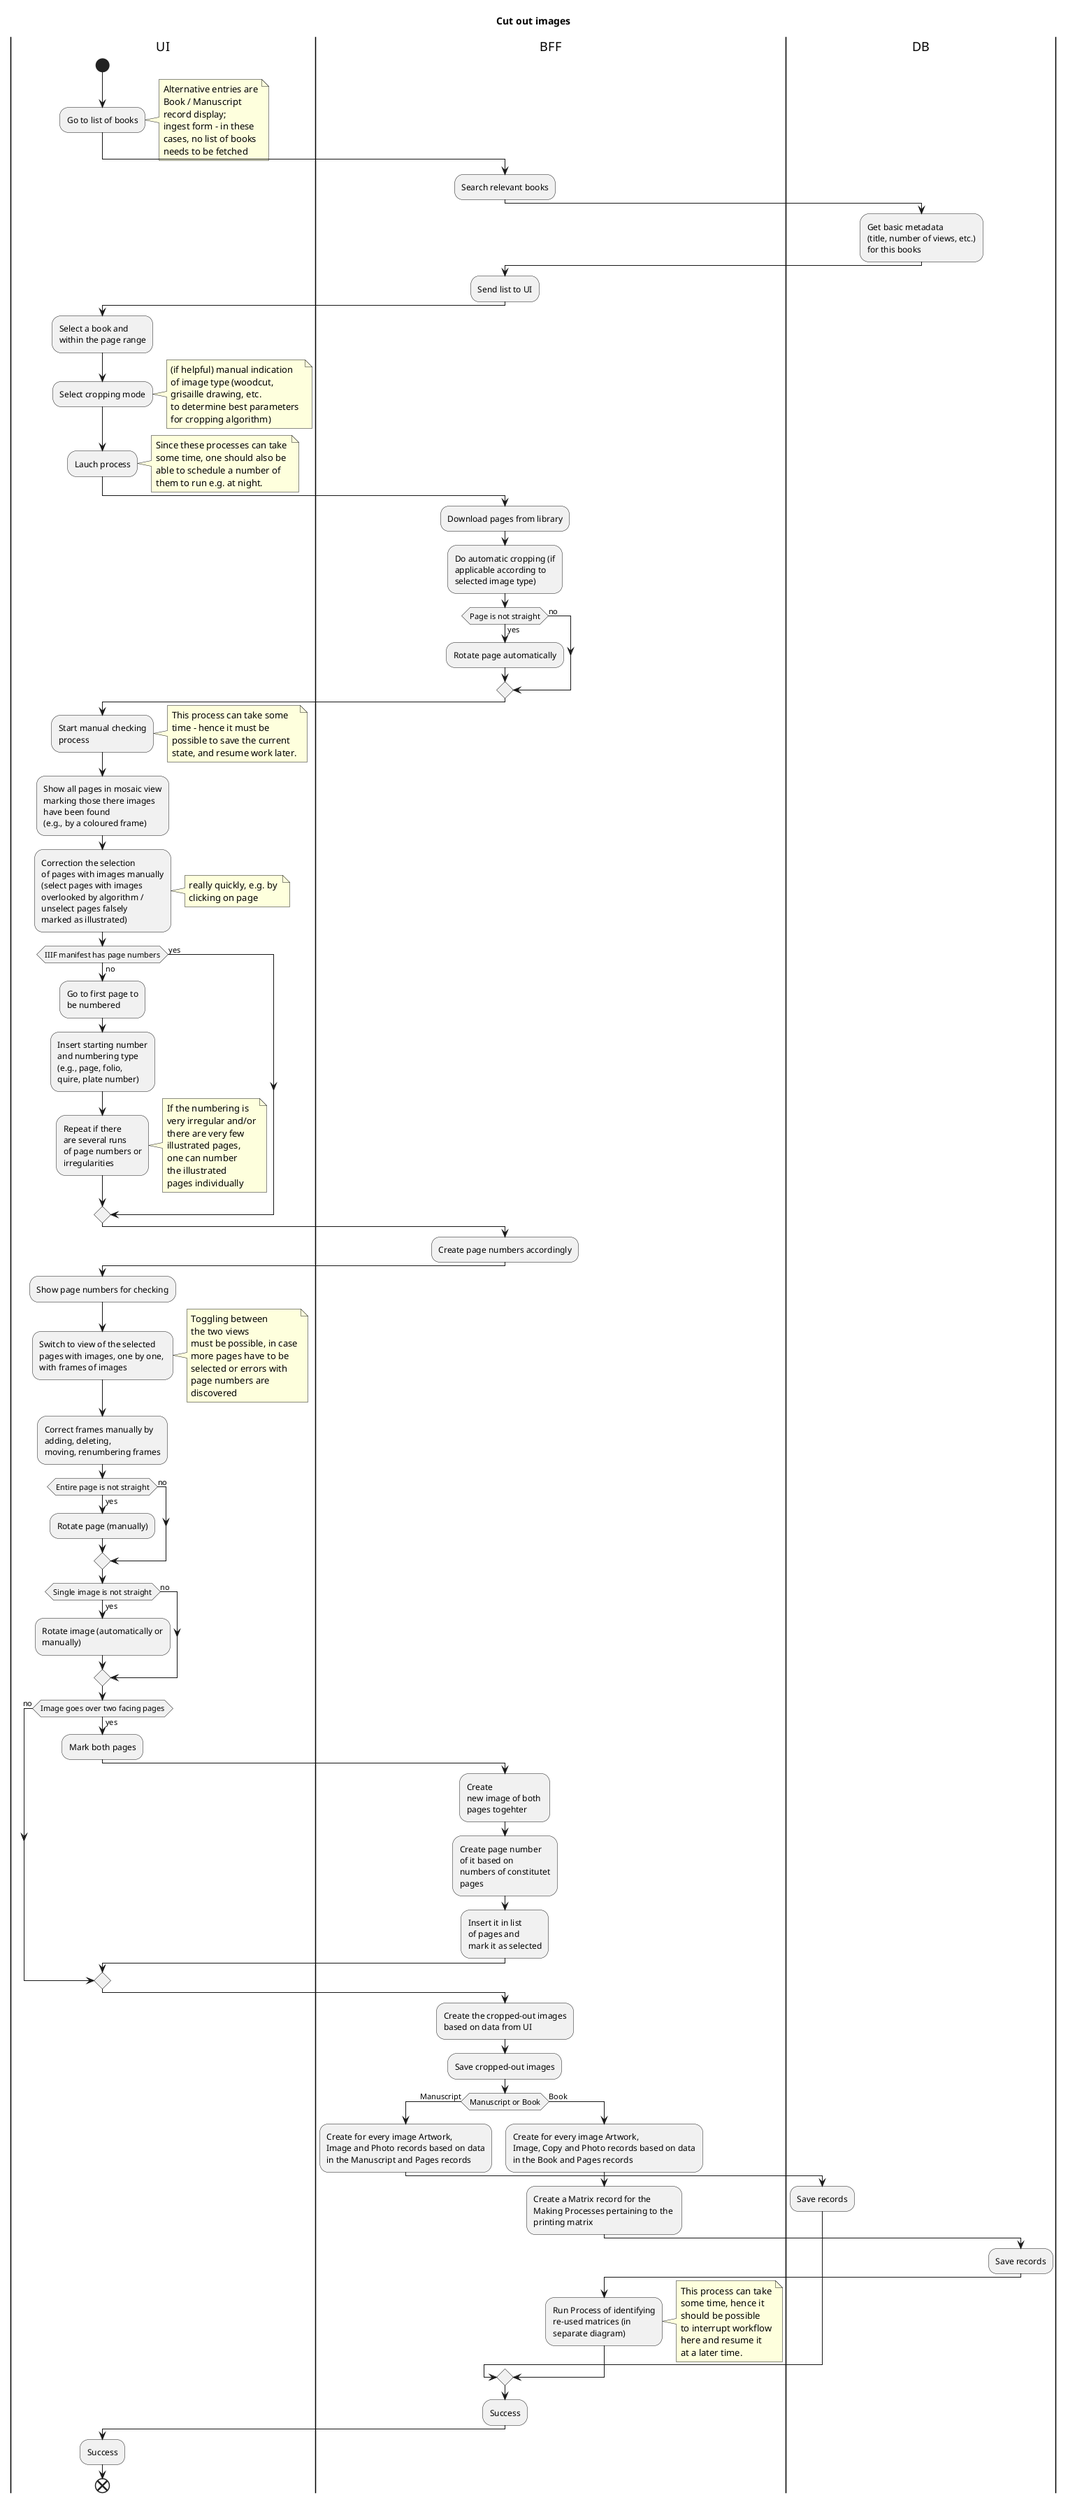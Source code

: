 @startuml
title Cut out images
|UI|
start
:Go to list of books;
note right
Alternative entries are
Book / Manuscript 
record display; 
ingest form - in these
cases, no list of books
needs to be fetched
end note
|BFF|
:Search relevant books;
|DB|
:Get basic metadata 
(title, number of views, etc.)
for this books;
|BFF|
:Send list to UI;
|UI|
:Select a book and 
within the page range;

:Select cropping mode;
note right
(if helpful) manual indication 
of image type (woodcut, 
grisaille drawing, etc. 
to determine best parameters 
for cropping algorithm)
endnote
:Lauch process;
note right
Since these processes can take
some time, one should also be 
able to schedule a number of
them to run e.g. at night.
end note
|BFF|
:Download pages from library;
:Do automatic cropping (if
applicable according to 
selected image type);
if (Page is not straight) then (yes)
    :Rotate page automatically;
else (no)
end if 

|UI|
:Start manual checking
process;
note right
This process can take some 
time - hence it must be 
possible to save the current
state, and resume work later.
end note
:Show all pages in mosaic view
marking those there images 
have been found
(e.g., by a coloured frame);
:Correction the selection
of pages with images manually
(select pages with images 
overlooked by algorithm / 
unselect pages falsely 
marked as illustrated);
  

note right
really quickly, e.g. by 
clicking on page
end note
if (IIIF manifest has page numbers) then (yes)
else (no)
    :Go to first page to
    be numbered;
    :Insert starting number
    and numbering type
    (e.g., page, folio,
    quire, plate number);
    :Repeat if there 
    are several runs 
    of page numbers or
    irregularities;
    note right
    If the numbering is
    very irregular and/or
    there are very few 
    illustrated pages,
    one can number
    the illustrated
    pages individually
    end note
end if
|BFF|
:Create page numbers accordingly;
|UI|
:Show page numbers for checking;
:Switch to view of the selected
pages with images, one by one, 
with frames of images;
note right
Toggling between 
the two views
must be possible, in case
more pages have to be 
selected or errors with
page numbers are
discovered
endnote
:Correct frames manually by 
adding, deleting,
moving, renumbering frames;
if (Entire page is not straight) then (yes)
    :Rotate page (manually);
else (no)
end if
if (Single image is not straight) then (yes)
    :Rotate image (automatically or
    manually);
else (no)
end if
if (Image goes over two facing pages) then (yes)
    :Mark both pages;
    |BFF|
    :Create
    new image of both 
    pages togehter;
    :Create page number
    of it based on 
    numbers of constitutet
    pages;
    :Insert it in list 
    of pages and
    mark it as selected;
    |UI|
else (no)
end if

|BFF|   
:Create the cropped-out images
based on data from UI;

:Save cropped-out images;

if (Manuscript or Book) then (Manuscript)
    :Create for every image Artwork, 
    Image and Photo records based on data
    in the Manuscript and Pages records;
    |DB|
    :Save records;
    |BFF|
else (Book)
    :Create for every image Artwork, 
    Image, Copy and Photo records based on data
    in the Book and Pages records;
    :Create a Matrix record for the 
    Making Processes pertaining to the 
    printing matrix;
    |DB|
    :Save records;
    |BFF|
    :Run Process of identifying
    re-used matrices (in 
    separate diagram);
    note right
    This process can take
    some time, hence it 
    should be possible 
    to interrupt workflow
    here and resume it
    at a later time. 
    end note
end if

:Success;
|UI|
:Success;
end

@enduml